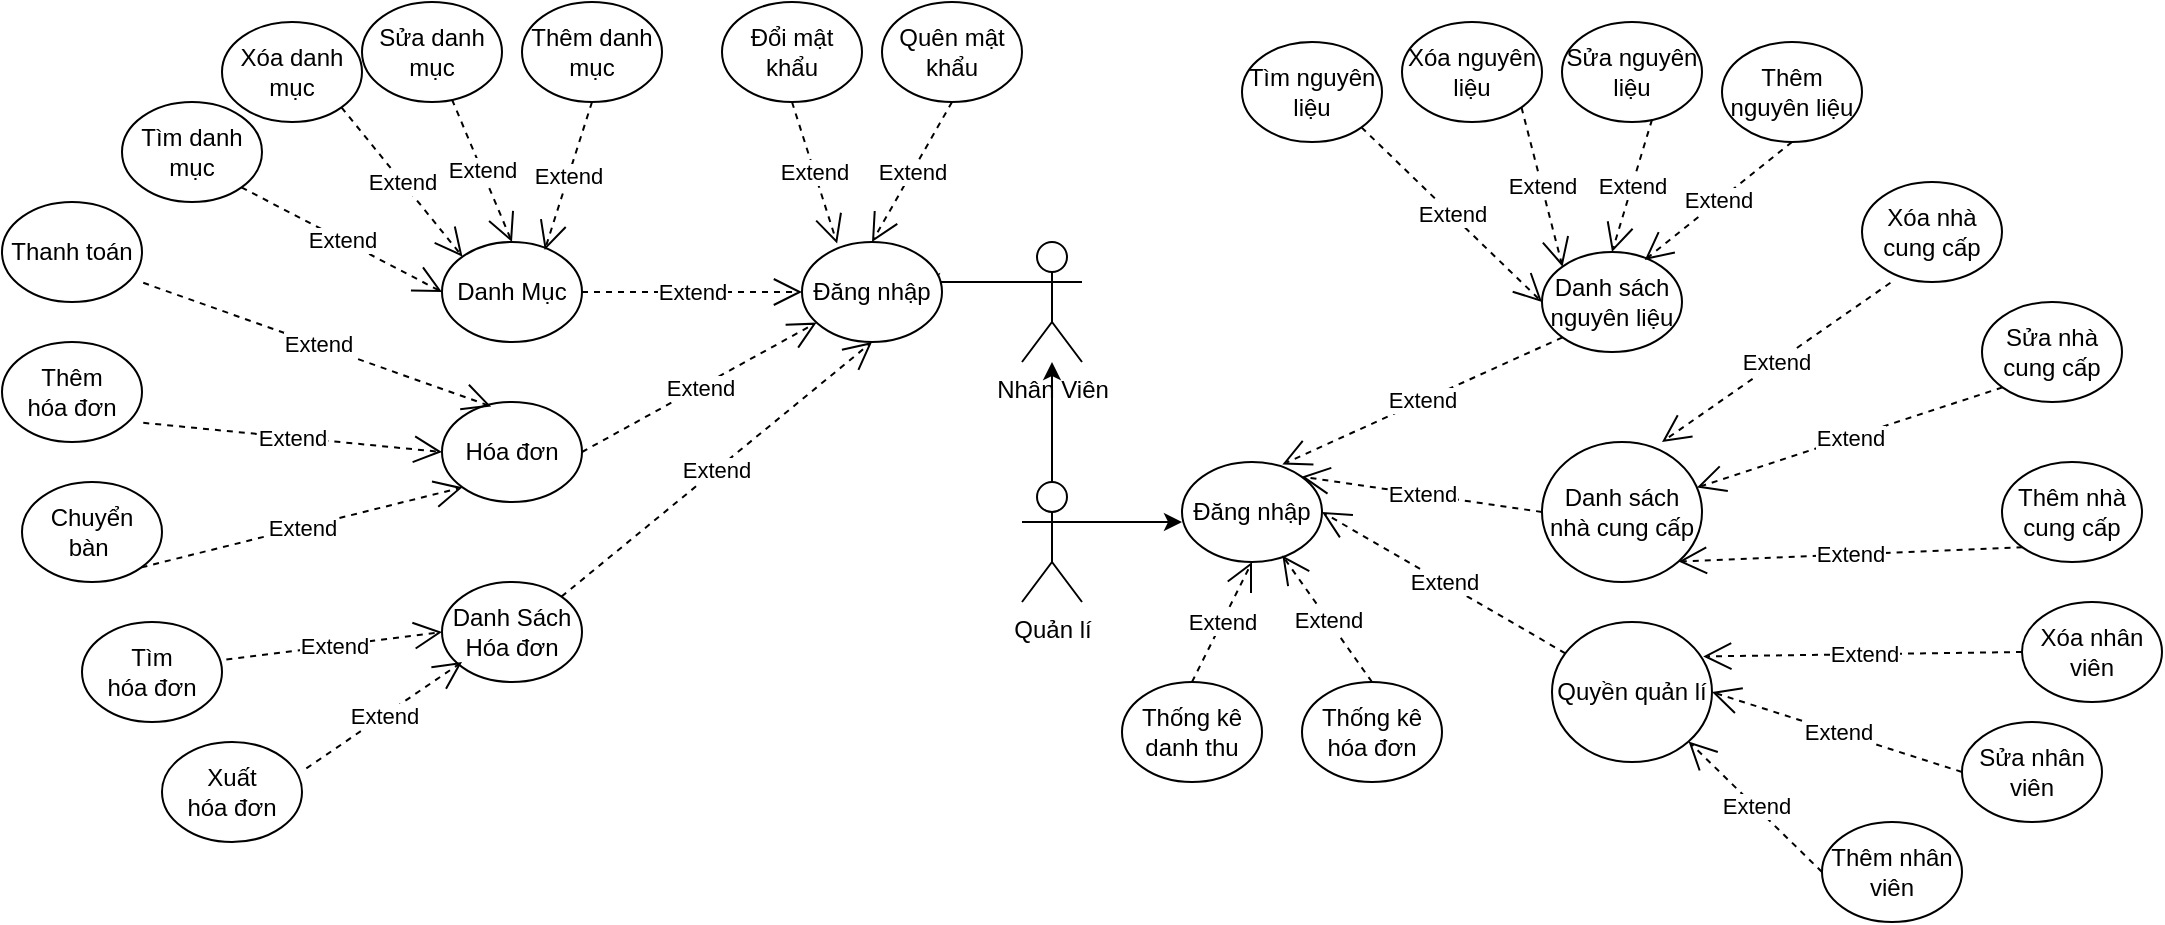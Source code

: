 <mxfile version="24.7.5">
  <diagram name="Trang-1" id="_bWrcE5iuzvdD3qoPDNx">
    <mxGraphModel dx="2117" dy="1738" grid="1" gridSize="10" guides="1" tooltips="1" connect="1" arrows="1" fold="1" page="1" pageScale="1" pageWidth="827" pageHeight="1169" math="0" shadow="0">
      <root>
        <mxCell id="0" />
        <mxCell id="1" parent="0" />
        <mxCell id="vEjwOSLAJu9clw_DAypM-14" style="edgeStyle=orthogonalEdgeStyle;rounded=0;orthogonalLoop=1;jettySize=auto;html=1;exitX=0;exitY=0.333;exitDx=0;exitDy=0;exitPerimeter=0;" parent="1" source="vEjwOSLAJu9clw_DAypM-1" edge="1">
          <mxGeometry relative="1" as="geometry">
            <mxPoint x="390" y="-290" as="targetPoint" />
          </mxGeometry>
        </mxCell>
        <mxCell id="vEjwOSLAJu9clw_DAypM-1" value="Nhân Viên&lt;div&gt;&lt;br&gt;&lt;/div&gt;" style="shape=umlActor;verticalLabelPosition=bottom;verticalAlign=top;html=1;outlineConnect=0;" parent="1" vertex="1">
          <mxGeometry x="440" y="-310" width="30" height="60" as="geometry" />
        </mxCell>
        <mxCell id="vEjwOSLAJu9clw_DAypM-4" style="edgeStyle=orthogonalEdgeStyle;rounded=0;orthogonalLoop=1;jettySize=auto;html=1;exitX=0.5;exitY=0;exitDx=0;exitDy=0;exitPerimeter=0;" parent="1" source="vEjwOSLAJu9clw_DAypM-3" target="vEjwOSLAJu9clw_DAypM-1" edge="1">
          <mxGeometry relative="1" as="geometry" />
        </mxCell>
        <mxCell id="vEjwOSLAJu9clw_DAypM-3" value="&lt;div&gt;Quản lí&lt;/div&gt;" style="shape=umlActor;verticalLabelPosition=bottom;verticalAlign=top;html=1;outlineConnect=0;" parent="1" vertex="1">
          <mxGeometry x="440" y="-190" width="30" height="60" as="geometry" />
        </mxCell>
        <mxCell id="vEjwOSLAJu9clw_DAypM-5" value="Đăng nhập" style="ellipse;whiteSpace=wrap;html=1;" parent="1" vertex="1">
          <mxGeometry x="330" y="-310" width="70" height="50" as="geometry" />
        </mxCell>
        <mxCell id="vEjwOSLAJu9clw_DAypM-6" value="Đổi mật khẩu" style="ellipse;whiteSpace=wrap;html=1;" parent="1" vertex="1">
          <mxGeometry x="290" y="-430" width="70" height="50" as="geometry" />
        </mxCell>
        <mxCell id="vEjwOSLAJu9clw_DAypM-7" value="Quên mật khẩu" style="ellipse;whiteSpace=wrap;html=1;" parent="1" vertex="1">
          <mxGeometry x="370" y="-430" width="70" height="50" as="geometry" />
        </mxCell>
        <mxCell id="vEjwOSLAJu9clw_DAypM-8" value="Danh Mục" style="ellipse;whiteSpace=wrap;html=1;" parent="1" vertex="1">
          <mxGeometry x="150" y="-310" width="70" height="50" as="geometry" />
        </mxCell>
        <mxCell id="vEjwOSLAJu9clw_DAypM-9" value="Hóa&amp;nbsp;đơn" style="ellipse;whiteSpace=wrap;html=1;" parent="1" vertex="1">
          <mxGeometry x="150" y="-230" width="70" height="50" as="geometry" />
        </mxCell>
        <mxCell id="vEjwOSLAJu9clw_DAypM-10" value="Danh Sách Hóa&amp;nbsp;đơn" style="ellipse;whiteSpace=wrap;html=1;" parent="1" vertex="1">
          <mxGeometry x="150" y="-140" width="70" height="50" as="geometry" />
        </mxCell>
        <mxCell id="vEjwOSLAJu9clw_DAypM-12" value="Extend" style="endArrow=open;endSize=12;dashed=1;html=1;rounded=0;entryX=0;entryY=0.5;entryDx=0;entryDy=0;exitX=1;exitY=0.5;exitDx=0;exitDy=0;" parent="1" source="vEjwOSLAJu9clw_DAypM-8" target="vEjwOSLAJu9clw_DAypM-5" edge="1">
          <mxGeometry width="160" relative="1" as="geometry">
            <mxPoint x="180" y="-320" as="sourcePoint" />
            <mxPoint x="300" y="-320" as="targetPoint" />
          </mxGeometry>
        </mxCell>
        <mxCell id="vEjwOSLAJu9clw_DAypM-13" value="Extend" style="endArrow=open;endSize=12;dashed=1;html=1;rounded=0;exitX=1;exitY=0.5;exitDx=0;exitDy=0;" parent="1" source="vEjwOSLAJu9clw_DAypM-9" target="vEjwOSLAJu9clw_DAypM-5" edge="1">
          <mxGeometry width="160" relative="1" as="geometry">
            <mxPoint x="260" y="-150" as="sourcePoint" />
            <mxPoint x="340" y="-195" as="targetPoint" />
          </mxGeometry>
        </mxCell>
        <mxCell id="vEjwOSLAJu9clw_DAypM-15" value="Extend" style="endArrow=open;endSize=12;dashed=1;html=1;rounded=0;entryX=0.5;entryY=1;entryDx=0;entryDy=0;exitX=1;exitY=0;exitDx=0;exitDy=0;" parent="1" source="vEjwOSLAJu9clw_DAypM-10" target="vEjwOSLAJu9clw_DAypM-5" edge="1">
          <mxGeometry width="160" relative="1" as="geometry">
            <mxPoint x="-20" y="-295.5" as="sourcePoint" />
            <mxPoint x="40" y="-295.5" as="targetPoint" />
          </mxGeometry>
        </mxCell>
        <mxCell id="vEjwOSLAJu9clw_DAypM-17" value="Extend" style="endArrow=open;endSize=12;dashed=1;html=1;rounded=0;entryX=0.251;entryY=0.016;entryDx=0;entryDy=0;exitX=0.5;exitY=1;exitDx=0;exitDy=0;entryPerimeter=0;" parent="1" source="vEjwOSLAJu9clw_DAypM-6" target="vEjwOSLAJu9clw_DAypM-5" edge="1">
          <mxGeometry width="160" relative="1" as="geometry">
            <mxPoint x="270" y="-360" as="sourcePoint" />
            <mxPoint x="380" y="-360" as="targetPoint" />
          </mxGeometry>
        </mxCell>
        <mxCell id="vEjwOSLAJu9clw_DAypM-18" value="Extend" style="endArrow=open;endSize=12;dashed=1;html=1;rounded=0;entryX=0.5;entryY=0;entryDx=0;entryDy=0;exitX=0.5;exitY=1;exitDx=0;exitDy=0;" parent="1" source="vEjwOSLAJu9clw_DAypM-7" target="vEjwOSLAJu9clw_DAypM-5" edge="1">
          <mxGeometry width="160" relative="1" as="geometry">
            <mxPoint x="350" y="-350" as="sourcePoint" />
            <mxPoint x="460" y="-350" as="targetPoint" />
          </mxGeometry>
        </mxCell>
        <mxCell id="vEjwOSLAJu9clw_DAypM-19" value="Thêm danh mục" style="ellipse;whiteSpace=wrap;html=1;" parent="1" vertex="1">
          <mxGeometry x="190" y="-430" width="70" height="50" as="geometry" />
        </mxCell>
        <mxCell id="vEjwOSLAJu9clw_DAypM-20" value="Sửa danh mục" style="ellipse;whiteSpace=wrap;html=1;" parent="1" vertex="1">
          <mxGeometry x="110" y="-430" width="70" height="50" as="geometry" />
        </mxCell>
        <mxCell id="vEjwOSLAJu9clw_DAypM-21" value="Xóa danh mục" style="ellipse;whiteSpace=wrap;html=1;" parent="1" vertex="1">
          <mxGeometry x="40" y="-420" width="70" height="50" as="geometry" />
        </mxCell>
        <mxCell id="vEjwOSLAJu9clw_DAypM-22" value="Tìm danh mục" style="ellipse;whiteSpace=wrap;html=1;" parent="1" vertex="1">
          <mxGeometry x="-10" y="-380" width="70" height="50" as="geometry" />
        </mxCell>
        <mxCell id="vEjwOSLAJu9clw_DAypM-24" value="Extend" style="endArrow=open;endSize=12;dashed=1;html=1;rounded=0;entryX=0;entryY=0.5;entryDx=0;entryDy=0;exitX=1;exitY=1;exitDx=0;exitDy=0;" parent="1" source="vEjwOSLAJu9clw_DAypM-22" target="vEjwOSLAJu9clw_DAypM-8" edge="1">
          <mxGeometry width="160" relative="1" as="geometry">
            <mxPoint x="50" y="-330" as="sourcePoint" />
            <mxPoint x="160" y="-330" as="targetPoint" />
          </mxGeometry>
        </mxCell>
        <mxCell id="vEjwOSLAJu9clw_DAypM-25" value="Extend" style="endArrow=open;endSize=12;dashed=1;html=1;rounded=0;exitX=1;exitY=1;exitDx=0;exitDy=0;entryX=0;entryY=0;entryDx=0;entryDy=0;" parent="1" source="vEjwOSLAJu9clw_DAypM-21" target="vEjwOSLAJu9clw_DAypM-8" edge="1">
          <mxGeometry width="160" relative="1" as="geometry">
            <mxPoint x="90" y="-355.5" as="sourcePoint" />
            <mxPoint x="150" y="-320" as="targetPoint" />
          </mxGeometry>
        </mxCell>
        <mxCell id="vEjwOSLAJu9clw_DAypM-26" value="Extend" style="endArrow=open;endSize=12;dashed=1;html=1;rounded=0;entryX=0.5;entryY=0;entryDx=0;entryDy=0;exitX=0.643;exitY=0.976;exitDx=0;exitDy=0;exitPerimeter=0;" parent="1" source="vEjwOSLAJu9clw_DAypM-20" target="vEjwOSLAJu9clw_DAypM-8" edge="1">
          <mxGeometry width="160" relative="1" as="geometry">
            <mxPoint x="170" y="-360" as="sourcePoint" />
            <mxPoint x="280" y="-360" as="targetPoint" />
          </mxGeometry>
        </mxCell>
        <mxCell id="vEjwOSLAJu9clw_DAypM-27" value="Extend" style="endArrow=open;endSize=12;dashed=1;html=1;rounded=0;entryX=0.734;entryY=0.08;entryDx=0;entryDy=0;exitX=0.5;exitY=1;exitDx=0;exitDy=0;entryPerimeter=0;" parent="1" source="vEjwOSLAJu9clw_DAypM-19" target="vEjwOSLAJu9clw_DAypM-8" edge="1">
          <mxGeometry width="160" relative="1" as="geometry">
            <mxPoint x="200" y="-370" as="sourcePoint" />
            <mxPoint x="310" y="-370" as="targetPoint" />
          </mxGeometry>
        </mxCell>
        <mxCell id="vEjwOSLAJu9clw_DAypM-28" value="Thanh toán" style="ellipse;whiteSpace=wrap;html=1;" parent="1" vertex="1">
          <mxGeometry x="-70" y="-330" width="70" height="50" as="geometry" />
        </mxCell>
        <mxCell id="vEjwOSLAJu9clw_DAypM-29" value="Thêm hóa&amp;nbsp;đơn" style="ellipse;whiteSpace=wrap;html=1;" parent="1" vertex="1">
          <mxGeometry x="-70" y="-260" width="70" height="50" as="geometry" />
        </mxCell>
        <mxCell id="vEjwOSLAJu9clw_DAypM-30" value="Chuyển bàn&amp;nbsp;" style="ellipse;whiteSpace=wrap;html=1;" parent="1" vertex="1">
          <mxGeometry x="-60" y="-190" width="70" height="50" as="geometry" />
        </mxCell>
        <mxCell id="vEjwOSLAJu9clw_DAypM-33" value="Extend" style="endArrow=open;endSize=12;dashed=1;html=1;rounded=0;exitX=1;exitY=1;exitDx=0;exitDy=0;entryX=0;entryY=1;entryDx=0;entryDy=0;" parent="1" source="vEjwOSLAJu9clw_DAypM-30" target="vEjwOSLAJu9clw_DAypM-9" edge="1">
          <mxGeometry width="160" relative="1" as="geometry">
            <mxPoint x="-50" y="-175.5" as="sourcePoint" />
            <mxPoint x="20" y="-123" as="targetPoint" />
          </mxGeometry>
        </mxCell>
        <mxCell id="vEjwOSLAJu9clw_DAypM-34" value="Extend" style="endArrow=open;endSize=12;dashed=1;html=1;rounded=0;entryX=0;entryY=0.5;entryDx=0;entryDy=0;exitX=1.009;exitY=0.808;exitDx=0;exitDy=0;exitPerimeter=0;" parent="1" source="vEjwOSLAJu9clw_DAypM-29" target="vEjwOSLAJu9clw_DAypM-9" edge="1">
          <mxGeometry width="160" relative="1" as="geometry">
            <mxPoint x="30" y="-180" as="sourcePoint" />
            <mxPoint x="45" y="-130" as="targetPoint" />
          </mxGeometry>
        </mxCell>
        <mxCell id="vEjwOSLAJu9clw_DAypM-35" value="Extend" style="endArrow=open;endSize=12;dashed=1;html=1;rounded=0;entryX=0.351;entryY=0.044;entryDx=0;entryDy=0;exitX=1.009;exitY=0.808;exitDx=0;exitDy=0;entryPerimeter=0;exitPerimeter=0;" parent="1" source="vEjwOSLAJu9clw_DAypM-28" target="vEjwOSLAJu9clw_DAypM-9" edge="1">
          <mxGeometry width="160" relative="1" as="geometry">
            <mxPoint x="60" y="-190" as="sourcePoint" />
            <mxPoint x="61" y="-126" as="targetPoint" />
          </mxGeometry>
        </mxCell>
        <mxCell id="vEjwOSLAJu9clw_DAypM-37" value="Tìm hóa&amp;nbsp;đơn" style="ellipse;whiteSpace=wrap;html=1;" parent="1" vertex="1">
          <mxGeometry x="-30" y="-120" width="70" height="50" as="geometry" />
        </mxCell>
        <mxCell id="vEjwOSLAJu9clw_DAypM-38" value="Xuất hóa&amp;nbsp;đơn" style="ellipse;whiteSpace=wrap;html=1;" parent="1" vertex="1">
          <mxGeometry x="10" y="-60" width="70" height="50" as="geometry" />
        </mxCell>
        <mxCell id="vEjwOSLAJu9clw_DAypM-39" value="Extend" style="endArrow=open;endSize=12;dashed=1;html=1;rounded=0;exitX=1.031;exitY=0.264;exitDx=0;exitDy=0;entryX=0.143;entryY=0.8;entryDx=0;entryDy=0;entryPerimeter=0;exitPerimeter=0;" parent="1" source="vEjwOSLAJu9clw_DAypM-38" target="vEjwOSLAJu9clw_DAypM-10" edge="1">
          <mxGeometry width="160" relative="1" as="geometry">
            <mxPoint x="-10" y="-35.5" as="sourcePoint" />
            <mxPoint x="170" y="-2" as="targetPoint" />
          </mxGeometry>
        </mxCell>
        <mxCell id="vEjwOSLAJu9clw_DAypM-40" value="Extend" style="endArrow=open;endSize=12;dashed=1;html=1;rounded=0;entryX=0;entryY=0.5;entryDx=0;entryDy=0;exitX=1.031;exitY=0.376;exitDx=0;exitDy=0;exitPerimeter=0;" parent="1" source="vEjwOSLAJu9clw_DAypM-37" target="vEjwOSLAJu9clw_DAypM-10" edge="1">
          <mxGeometry width="160" relative="1" as="geometry">
            <mxPoint x="70" y="-40" as="sourcePoint" />
            <mxPoint x="160" y="-20" as="targetPoint" />
          </mxGeometry>
        </mxCell>
        <mxCell id="vEjwOSLAJu9clw_DAypM-42" value="Đăng nhập" style="ellipse;whiteSpace=wrap;html=1;" parent="1" vertex="1">
          <mxGeometry x="520" y="-200" width="70" height="50" as="geometry" />
        </mxCell>
        <mxCell id="vEjwOSLAJu9clw_DAypM-43" style="edgeStyle=orthogonalEdgeStyle;rounded=0;orthogonalLoop=1;jettySize=auto;html=1;exitX=1;exitY=0.333;exitDx=0;exitDy=0;exitPerimeter=0;" parent="1" source="vEjwOSLAJu9clw_DAypM-3" edge="1">
          <mxGeometry relative="1" as="geometry">
            <mxPoint x="520" y="-170" as="targetPoint" />
          </mxGeometry>
        </mxCell>
        <mxCell id="vEjwOSLAJu9clw_DAypM-45" value="Danh sách nguyên liệu" style="ellipse;whiteSpace=wrap;html=1;" parent="1" vertex="1">
          <mxGeometry x="700" y="-305" width="70" height="50" as="geometry" />
        </mxCell>
        <mxCell id="vEjwOSLAJu9clw_DAypM-46" value="Thêm nguyên liệu" style="ellipse;whiteSpace=wrap;html=1;" parent="1" vertex="1">
          <mxGeometry x="790" y="-410" width="70" height="50" as="geometry" />
        </mxCell>
        <mxCell id="vEjwOSLAJu9clw_DAypM-47" value="Sửa nguyên liệu" style="ellipse;whiteSpace=wrap;html=1;" parent="1" vertex="1">
          <mxGeometry x="710" y="-420" width="70" height="50" as="geometry" />
        </mxCell>
        <mxCell id="vEjwOSLAJu9clw_DAypM-48" value="Xóa nguyên liệu" style="ellipse;whiteSpace=wrap;html=1;" parent="1" vertex="1">
          <mxGeometry x="630" y="-420" width="70" height="50" as="geometry" />
        </mxCell>
        <mxCell id="vEjwOSLAJu9clw_DAypM-49" value="Tìm nguyên liệu" style="ellipse;whiteSpace=wrap;html=1;" parent="1" vertex="1">
          <mxGeometry x="550" y="-410" width="70" height="50" as="geometry" />
        </mxCell>
        <mxCell id="vEjwOSLAJu9clw_DAypM-50" value="Extend" style="endArrow=open;endSize=12;dashed=1;html=1;rounded=0;entryX=0;entryY=0.5;entryDx=0;entryDy=0;exitX=1;exitY=1;exitDx=0;exitDy=0;" parent="1" source="vEjwOSLAJu9clw_DAypM-49" target="vEjwOSLAJu9clw_DAypM-45" edge="1">
          <mxGeometry width="160" relative="1" as="geometry">
            <mxPoint x="610" y="-340" as="sourcePoint" />
            <mxPoint x="720" y="-340" as="targetPoint" />
          </mxGeometry>
        </mxCell>
        <mxCell id="vEjwOSLAJu9clw_DAypM-51" value="Extend" style="endArrow=open;endSize=12;dashed=1;html=1;rounded=0;exitX=1;exitY=1;exitDx=0;exitDy=0;entryX=0;entryY=0;entryDx=0;entryDy=0;" parent="1" source="vEjwOSLAJu9clw_DAypM-48" target="vEjwOSLAJu9clw_DAypM-45" edge="1">
          <mxGeometry width="160" relative="1" as="geometry">
            <mxPoint x="650" y="-365.5" as="sourcePoint" />
            <mxPoint x="710" y="-330" as="targetPoint" />
          </mxGeometry>
        </mxCell>
        <mxCell id="vEjwOSLAJu9clw_DAypM-52" value="Extend" style="endArrow=open;endSize=12;dashed=1;html=1;rounded=0;entryX=0.5;entryY=0;entryDx=0;entryDy=0;exitX=0.643;exitY=0.976;exitDx=0;exitDy=0;exitPerimeter=0;" parent="1" source="vEjwOSLAJu9clw_DAypM-47" target="vEjwOSLAJu9clw_DAypM-45" edge="1">
          <mxGeometry width="160" relative="1" as="geometry">
            <mxPoint x="730" y="-370" as="sourcePoint" />
            <mxPoint x="840" y="-370" as="targetPoint" />
          </mxGeometry>
        </mxCell>
        <mxCell id="vEjwOSLAJu9clw_DAypM-53" value="Extend" style="endArrow=open;endSize=12;dashed=1;html=1;rounded=0;entryX=0.734;entryY=0.08;entryDx=0;entryDy=0;exitX=0.5;exitY=1;exitDx=0;exitDy=0;entryPerimeter=0;" parent="1" source="vEjwOSLAJu9clw_DAypM-46" target="vEjwOSLAJu9clw_DAypM-45" edge="1">
          <mxGeometry width="160" relative="1" as="geometry">
            <mxPoint x="760" y="-380" as="sourcePoint" />
            <mxPoint x="870" y="-380" as="targetPoint" />
          </mxGeometry>
        </mxCell>
        <mxCell id="vEjwOSLAJu9clw_DAypM-54" value="Thống kê danh thu" style="ellipse;whiteSpace=wrap;html=1;" parent="1" vertex="1">
          <mxGeometry x="490" y="-90" width="70" height="50" as="geometry" />
        </mxCell>
        <mxCell id="vEjwOSLAJu9clw_DAypM-55" value="Thống kê hóa&amp;nbsp;đơn" style="ellipse;whiteSpace=wrap;html=1;" parent="1" vertex="1">
          <mxGeometry x="580" y="-90" width="70" height="50" as="geometry" />
        </mxCell>
        <mxCell id="vEjwOSLAJu9clw_DAypM-56" value="Danh sách nhà cung cấp" style="ellipse;whiteSpace=wrap;html=1;" parent="1" vertex="1">
          <mxGeometry x="700" y="-210" width="80" height="70" as="geometry" />
        </mxCell>
        <mxCell id="vEjwOSLAJu9clw_DAypM-57" value="Extend" style="endArrow=open;endSize=12;dashed=1;html=1;rounded=0;entryX=0.5;entryY=1;entryDx=0;entryDy=0;exitX=0.5;exitY=0;exitDx=0;exitDy=0;" parent="1" source="vEjwOSLAJu9clw_DAypM-54" target="vEjwOSLAJu9clw_DAypM-42" edge="1">
          <mxGeometry width="160" relative="1" as="geometry">
            <mxPoint x="300" y="47" as="sourcePoint" />
            <mxPoint x="455" y="-80" as="targetPoint" />
          </mxGeometry>
        </mxCell>
        <mxCell id="vEjwOSLAJu9clw_DAypM-58" value="Extend" style="endArrow=open;endSize=12;dashed=1;html=1;rounded=0;entryX=0.717;entryY=0.936;entryDx=0;entryDy=0;exitX=0.5;exitY=0;exitDx=0;exitDy=0;entryPerimeter=0;" parent="1" source="vEjwOSLAJu9clw_DAypM-55" target="vEjwOSLAJu9clw_DAypM-42" edge="1">
          <mxGeometry width="160" relative="1" as="geometry">
            <mxPoint x="535" y="-80" as="sourcePoint" />
            <mxPoint x="565" y="-140" as="targetPoint" />
          </mxGeometry>
        </mxCell>
        <mxCell id="vEjwOSLAJu9clw_DAypM-59" value="Quyền quản lí" style="ellipse;whiteSpace=wrap;html=1;" parent="1" vertex="1">
          <mxGeometry x="705" y="-120" width="80" height="70" as="geometry" />
        </mxCell>
        <mxCell id="gN3UOG6B-902tFr95z2F-1" value="Thêm nhà cung cấp" style="ellipse;whiteSpace=wrap;html=1;" vertex="1" parent="1">
          <mxGeometry x="930" y="-200" width="70" height="50" as="geometry" />
        </mxCell>
        <mxCell id="gN3UOG6B-902tFr95z2F-2" value="Sửa nhà cung cấp" style="ellipse;whiteSpace=wrap;html=1;" vertex="1" parent="1">
          <mxGeometry x="920" y="-280" width="70" height="50" as="geometry" />
        </mxCell>
        <mxCell id="gN3UOG6B-902tFr95z2F-3" value="Xóa nhà cung cấp" style="ellipse;whiteSpace=wrap;html=1;" vertex="1" parent="1">
          <mxGeometry x="860" y="-340" width="70" height="50" as="geometry" />
        </mxCell>
        <mxCell id="gN3UOG6B-902tFr95z2F-4" value="Extend" style="endArrow=open;endSize=12;dashed=1;html=1;rounded=0;exitX=0.203;exitY=1.008;exitDx=0;exitDy=0;entryX=0.75;entryY=0;entryDx=0;entryDy=0;entryPerimeter=0;exitPerimeter=0;" edge="1" parent="1" source="gN3UOG6B-902tFr95z2F-3" target="vEjwOSLAJu9clw_DAypM-56">
          <mxGeometry width="160" relative="1" as="geometry">
            <mxPoint x="860" y="-241.5" as="sourcePoint" />
            <mxPoint x="920" y="-174" as="targetPoint" />
          </mxGeometry>
        </mxCell>
        <mxCell id="gN3UOG6B-902tFr95z2F-5" value="Extend" style="endArrow=open;endSize=12;dashed=1;html=1;rounded=0;exitX=0;exitY=1;exitDx=0;exitDy=0;" edge="1" parent="1" source="gN3UOG6B-902tFr95z2F-2" target="vEjwOSLAJu9clw_DAypM-56">
          <mxGeometry width="160" relative="1" as="geometry">
            <mxPoint x="940" y="-246" as="sourcePoint" />
            <mxPoint x="945" y="-181" as="targetPoint" />
          </mxGeometry>
        </mxCell>
        <mxCell id="gN3UOG6B-902tFr95z2F-6" value="Extend" style="endArrow=open;endSize=12;dashed=1;html=1;rounded=0;entryX=1;entryY=1;entryDx=0;entryDy=0;exitX=0;exitY=1;exitDx=0;exitDy=0;" edge="1" parent="1" source="gN3UOG6B-902tFr95z2F-1" target="vEjwOSLAJu9clw_DAypM-56">
          <mxGeometry width="160" relative="1" as="geometry">
            <mxPoint x="970" y="-256" as="sourcePoint" />
            <mxPoint x="961" y="-177" as="targetPoint" />
          </mxGeometry>
        </mxCell>
        <mxCell id="gN3UOG6B-902tFr95z2F-7" value="Thêm nhân viên" style="ellipse;whiteSpace=wrap;html=1;" vertex="1" parent="1">
          <mxGeometry x="840" y="-20" width="70" height="50" as="geometry" />
        </mxCell>
        <mxCell id="gN3UOG6B-902tFr95z2F-8" value="Sửa nhân viên" style="ellipse;whiteSpace=wrap;html=1;" vertex="1" parent="1">
          <mxGeometry x="910" y="-70" width="70" height="50" as="geometry" />
        </mxCell>
        <mxCell id="gN3UOG6B-902tFr95z2F-9" value="Xóa nhân viên" style="ellipse;whiteSpace=wrap;html=1;" vertex="1" parent="1">
          <mxGeometry x="940" y="-130" width="70" height="50" as="geometry" />
        </mxCell>
        <mxCell id="gN3UOG6B-902tFr95z2F-10" value="Extend" style="endArrow=open;endSize=12;dashed=1;html=1;rounded=0;exitX=0;exitY=0.5;exitDx=0;exitDy=0;entryX=0.945;entryY=0.246;entryDx=0;entryDy=0;entryPerimeter=0;" edge="1" parent="1" source="gN3UOG6B-902tFr95z2F-9" target="vEjwOSLAJu9clw_DAypM-59">
          <mxGeometry width="160" relative="1" as="geometry">
            <mxPoint x="920" y="-1.5" as="sourcePoint" />
            <mxPoint x="820" y="30" as="targetPoint" />
          </mxGeometry>
        </mxCell>
        <mxCell id="gN3UOG6B-902tFr95z2F-11" value="Extend" style="endArrow=open;endSize=12;dashed=1;html=1;rounded=0;exitX=0;exitY=0.5;exitDx=0;exitDy=0;entryX=1;entryY=0.5;entryDx=0;entryDy=0;" edge="1" parent="1" source="gN3UOG6B-902tFr95z2F-8" target="vEjwOSLAJu9clw_DAypM-59">
          <mxGeometry width="160" relative="1" as="geometry">
            <mxPoint x="1000" y="-6" as="sourcePoint" />
            <mxPoint x="835" y="49" as="targetPoint" />
          </mxGeometry>
        </mxCell>
        <mxCell id="gN3UOG6B-902tFr95z2F-12" value="Extend" style="endArrow=open;endSize=12;dashed=1;html=1;rounded=0;exitX=0;exitY=0.5;exitDx=0;exitDy=0;entryX=1;entryY=1;entryDx=0;entryDy=0;" edge="1" parent="1" source="gN3UOG6B-902tFr95z2F-7" target="vEjwOSLAJu9clw_DAypM-59">
          <mxGeometry width="160" relative="1" as="geometry">
            <mxPoint x="1030" y="-16" as="sourcePoint" />
            <mxPoint x="790" y="-60" as="targetPoint" />
          </mxGeometry>
        </mxCell>
        <mxCell id="gN3UOG6B-902tFr95z2F-13" value="Extend" style="endArrow=open;endSize=12;dashed=1;html=1;rounded=0;exitX=0;exitY=1;exitDx=0;exitDy=0;entryX=0.717;entryY=0.024;entryDx=0;entryDy=0;entryPerimeter=0;" edge="1" parent="1" source="vEjwOSLAJu9clw_DAypM-45" target="vEjwOSLAJu9clw_DAypM-42">
          <mxGeometry width="160" relative="1" as="geometry">
            <mxPoint x="609" y="-350" as="sourcePoint" />
            <mxPoint x="500" y="-270" as="targetPoint" />
          </mxGeometry>
        </mxCell>
        <mxCell id="gN3UOG6B-902tFr95z2F-14" value="Extend" style="endArrow=open;endSize=12;dashed=1;html=1;rounded=0;exitX=0;exitY=0.5;exitDx=0;exitDy=0;entryX=1;entryY=0;entryDx=0;entryDy=0;" edge="1" parent="1" source="vEjwOSLAJu9clw_DAypM-56" target="vEjwOSLAJu9clw_DAypM-42">
          <mxGeometry width="160" relative="1" as="geometry">
            <mxPoint x="665" y="-297" as="sourcePoint" />
            <mxPoint x="589" y="-186" as="targetPoint" />
          </mxGeometry>
        </mxCell>
        <mxCell id="gN3UOG6B-902tFr95z2F-15" value="Extend" style="endArrow=open;endSize=12;dashed=1;html=1;rounded=0;entryX=1;entryY=0.5;entryDx=0;entryDy=0;" edge="1" parent="1" source="vEjwOSLAJu9clw_DAypM-59" target="vEjwOSLAJu9clw_DAypM-42">
          <mxGeometry width="160" relative="1" as="geometry">
            <mxPoint x="620" y="-217" as="sourcePoint" />
            <mxPoint x="503" y="-210" as="targetPoint" />
          </mxGeometry>
        </mxCell>
      </root>
    </mxGraphModel>
  </diagram>
</mxfile>
